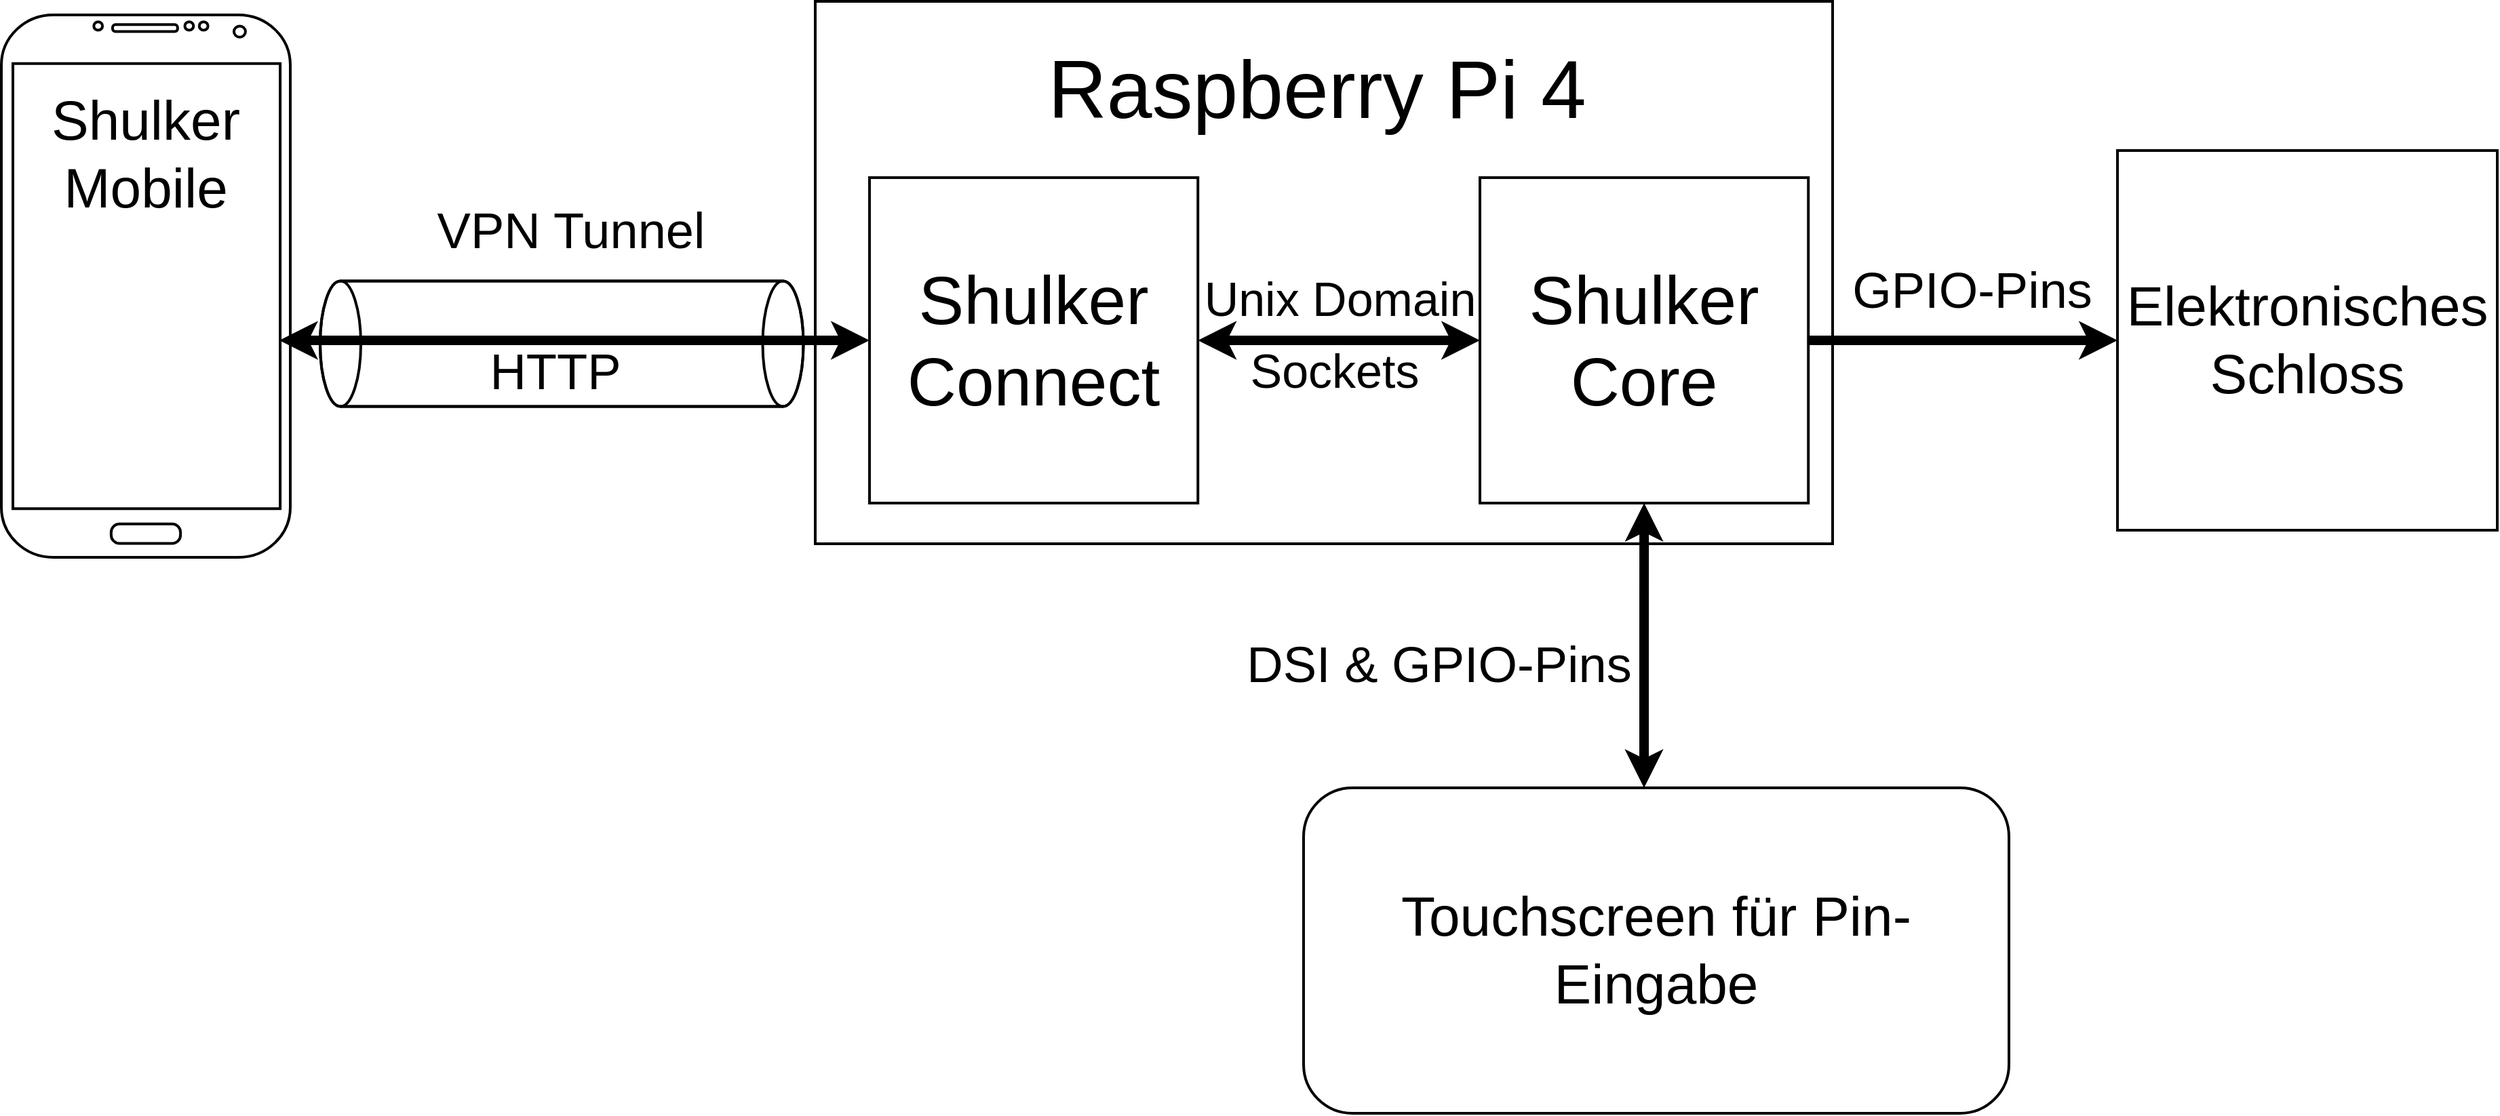 <mxfile version="17.0.0" type="device"><diagram id="-S91PiEz341twM0KKA9e" name="Page-1"><mxGraphModel dx="2903" dy="1072" grid="1" gridSize="10" guides="1" tooltips="1" connect="1" arrows="1" fold="1" page="1" pageScale="1" pageWidth="827" pageHeight="1169" math="0" shadow="0"><root><mxCell id="0"/><mxCell id="1" parent="0"/><mxCell id="eSkcu3Za2X-PdHiZy6gy-13" value="" style="group" parent="1" vertex="1" connectable="0"><mxGeometry x="-640" y="90" width="213" height="400" as="geometry"/></mxCell><mxCell id="eSkcu3Za2X-PdHiZy6gy-11" value="" style="verticalLabelPosition=bottom;verticalAlign=top;html=1;shadow=0;dashed=0;strokeWidth=2;shape=mxgraph.android.phone2;strokeColor=default;rounded=0;glass=0;sketch=0;fontSize=59;fillColor=none;" parent="eSkcu3Za2X-PdHiZy6gy-13" vertex="1"><mxGeometry width="213" height="400" as="geometry"/></mxCell><mxCell id="eSkcu3Za2X-PdHiZy6gy-12" value="Shulker Mobile" style="text;html=1;strokeColor=none;fillColor=none;align=center;verticalAlign=middle;whiteSpace=wrap;rounded=0;shadow=0;glass=0;sketch=0;fontSize=41;" parent="eSkcu3Za2X-PdHiZy6gy-13" vertex="1"><mxGeometry x="11.833" y="39.996" width="189.333" height="125.714" as="geometry"/></mxCell><mxCell id="eSkcu3Za2X-PdHiZy6gy-41" style="edgeStyle=orthogonalEdgeStyle;rounded=0;jumpStyle=none;orthogonalLoop=1;jettySize=auto;html=1;entryX=0.5;entryY=1;entryDx=0;entryDy=0;shadow=0;fontSize=37;startArrow=classic;startFill=1;strokeWidth=7;" parent="1" source="eSkcu3Za2X-PdHiZy6gy-16" target="eSkcu3Za2X-PdHiZy6gy-26" edge="1"><mxGeometry relative="1" as="geometry"><Array as="points"><mxPoint x="571" y="610"/><mxPoint x="571" y="610"/></Array></mxGeometry></mxCell><mxCell id="eSkcu3Za2X-PdHiZy6gy-16" value="Touchscreen für Pin-Eingabe" style="rounded=1;whiteSpace=wrap;html=1;shadow=0;glass=0;sketch=0;fontSize=41;strokeColor=#000000;strokeWidth=2;fillColor=none;" parent="1" vertex="1"><mxGeometry x="320" y="660" width="520" height="240" as="geometry"/></mxCell><mxCell id="eSkcu3Za2X-PdHiZy6gy-19" value="Elektronisches Schloss" style="rounded=0;whiteSpace=wrap;html=1;shadow=0;glass=0;sketch=0;fontSize=41;strokeColor=#000000;strokeWidth=2;fillColor=none;" parent="1" vertex="1"><mxGeometry x="920" y="190" width="280" height="280" as="geometry"/></mxCell><mxCell id="eSkcu3Za2X-PdHiZy6gy-20" value="" style="rounded=0;whiteSpace=wrap;html=1;shadow=0;glass=0;sketch=0;fontSize=41;strokeColor=#000000;strokeWidth=2;fillColor=none;" parent="1" vertex="1"><mxGeometry x="-40" y="80" width="750" height="400" as="geometry"/></mxCell><mxCell id="eSkcu3Za2X-PdHiZy6gy-4" value="&lt;font style=&quot;font-size: 60px&quot;&gt;Raspberry Pi 4&lt;/font&gt;" style="text;html=1;strokeColor=none;fillColor=none;align=center;verticalAlign=middle;rounded=0;shadow=0;sketch=0;glass=0;fontStyle=0;whiteSpace=wrap;" parent="1" vertex="1"><mxGeometry x="10" y="90" width="640" height="109.09" as="geometry"/></mxCell><mxCell id="eSkcu3Za2X-PdHiZy6gy-23" value="" style="group" parent="1" vertex="1" connectable="0"><mxGeometry x="0.005" y="210.002" width="242.105" height="240" as="geometry"/></mxCell><mxCell id="eSkcu3Za2X-PdHiZy6gy-8" value="" style="rounded=0;whiteSpace=wrap;html=1;shadow=0;glass=0;sketch=0;fontSize=40;strokeColor=default;fillColor=none;strokeWidth=2;" parent="eSkcu3Za2X-PdHiZy6gy-23" vertex="1"><mxGeometry width="242.105" height="240" as="geometry"/></mxCell><mxCell id="eSkcu3Za2X-PdHiZy6gy-10" value="&lt;div style=&quot;font-size: 50px&quot; align=&quot;center&quot;&gt;&lt;font style=&quot;font-size: 50px&quot;&gt;Shulker Connect&lt;br&gt;&lt;/font&gt;&lt;/div&gt;" style="text;html=1;strokeColor=none;fillColor=none;align=center;verticalAlign=middle;whiteSpace=wrap;rounded=0;shadow=0;glass=0;sketch=0;fontSize=40;" parent="eSkcu3Za2X-PdHiZy6gy-23" vertex="1"><mxGeometry width="242.105" height="240" as="geometry"/></mxCell><mxCell id="eSkcu3Za2X-PdHiZy6gy-24" value="" style="group" parent="1" vertex="1" connectable="0"><mxGeometry x="450.005" y="210.002" width="242.105" height="240" as="geometry"/></mxCell><mxCell id="eSkcu3Za2X-PdHiZy6gy-25" value="" style="rounded=0;whiteSpace=wrap;html=1;shadow=0;glass=0;sketch=0;fontSize=40;strokeColor=default;fillColor=none;strokeWidth=2;" parent="eSkcu3Za2X-PdHiZy6gy-24" vertex="1"><mxGeometry width="242.105" height="240" as="geometry"/></mxCell><mxCell id="eSkcu3Za2X-PdHiZy6gy-26" value="&lt;div style=&quot;font-size: 50px&quot; align=&quot;center&quot;&gt;&lt;font style=&quot;font-size: 50px&quot;&gt;Shulker Core&lt;br&gt;&lt;/font&gt;&lt;/div&gt;" style="text;html=1;strokeColor=none;fillColor=none;align=center;verticalAlign=middle;whiteSpace=wrap;rounded=0;shadow=0;glass=0;sketch=0;fontSize=40;" parent="eSkcu3Za2X-PdHiZy6gy-24" vertex="1"><mxGeometry width="242.105" height="240" as="geometry"/></mxCell><mxCell id="eSkcu3Za2X-PdHiZy6gy-32" style="edgeStyle=orthogonalEdgeStyle;rounded=0;jumpStyle=none;orthogonalLoop=1;jettySize=auto;html=1;shadow=0;fontSize=60;startArrow=classic;startFill=1;strokeWidth=7;entryX=0.962;entryY=0.6;entryDx=0;entryDy=0;entryPerimeter=0;" parent="1" source="eSkcu3Za2X-PdHiZy6gy-10" target="eSkcu3Za2X-PdHiZy6gy-11" edge="1"><mxGeometry relative="1" as="geometry"><Array as="points"/></mxGeometry></mxCell><mxCell id="eSkcu3Za2X-PdHiZy6gy-33" value="" style="shape=cylinder3;whiteSpace=wrap;html=1;boundedLbl=1;backgroundOutline=1;size=15;rounded=0;shadow=0;glass=0;sketch=0;fontSize=60;strokeColor=#000000;strokeWidth=2;fillColor=none;rotation=-90;" parent="1" vertex="1"><mxGeometry x="-273.12" y="154.38" width="92.5" height="356.25" as="geometry"/></mxCell><mxCell id="eSkcu3Za2X-PdHiZy6gy-34" value="&lt;font style=&quot;font-size: 37px&quot;&gt;HTTP&lt;/font&gt;" style="text;html=1;strokeColor=none;fillColor=none;align=center;verticalAlign=middle;whiteSpace=wrap;rounded=0;shadow=0;glass=0;sketch=0;fontSize=60;" parent="1" vertex="1"><mxGeometry x="-300" y="320" width="136.87" height="50" as="geometry"/></mxCell><mxCell id="eSkcu3Za2X-PdHiZy6gy-35" value="VPN Tunnel" style="text;html=1;strokeColor=none;fillColor=none;align=center;verticalAlign=middle;whiteSpace=wrap;rounded=0;shadow=0;glass=0;sketch=0;fontSize=37;" parent="1" vertex="1"><mxGeometry x="-390" y="220" width="340" height="60" as="geometry"/></mxCell><mxCell id="eSkcu3Za2X-PdHiZy6gy-36" value="" style="shape=cylinder3;whiteSpace=wrap;html=1;boundedLbl=1;backgroundOutline=1;size=15;rounded=0;shadow=0;glass=0;sketch=0;fontSize=60;strokeColor=#000000;strokeWidth=2;fillColor=none;rotation=90;" parent="1" vertex="1"><mxGeometry x="-273.12" y="154.38" width="92.5" height="356.25" as="geometry"/></mxCell><mxCell id="eSkcu3Za2X-PdHiZy6gy-38" style="edgeStyle=orthogonalEdgeStyle;rounded=0;jumpStyle=none;orthogonalLoop=1;jettySize=auto;html=1;exitX=1;exitY=0.5;exitDx=0;exitDy=0;entryX=0;entryY=0.5;entryDx=0;entryDy=0;shadow=0;fontSize=37;startArrow=classic;startFill=1;strokeWidth=7;" parent="1" source="eSkcu3Za2X-PdHiZy6gy-10" target="eSkcu3Za2X-PdHiZy6gy-26" edge="1"><mxGeometry relative="1" as="geometry"/></mxCell><mxCell id="eSkcu3Za2X-PdHiZy6gy-39" value="&lt;font style=&quot;font-size: 35px&quot;&gt;Unix Domain &lt;/font&gt;" style="text;html=1;strokeColor=none;fillColor=none;align=center;verticalAlign=middle;whiteSpace=wrap;rounded=0;shadow=0;glass=0;sketch=0;fontSize=37;" parent="1" vertex="1"><mxGeometry x="222" y="270" width="250" height="60" as="geometry"/></mxCell><mxCell id="eSkcu3Za2X-PdHiZy6gy-40" value="&lt;font style=&quot;font-size: 35px&quot;&gt;Sockets&lt;/font&gt;" style="text;html=1;strokeColor=none;fillColor=none;align=center;verticalAlign=middle;whiteSpace=wrap;rounded=0;shadow=0;glass=0;sketch=0;fontSize=37;" parent="1" vertex="1"><mxGeometry x="258" y="328" width="170" height="50" as="geometry"/></mxCell><mxCell id="eSkcu3Za2X-PdHiZy6gy-42" value="DSI &amp;amp; GPIO-Pins" style="text;html=1;strokeColor=none;fillColor=none;align=center;verticalAlign=middle;whiteSpace=wrap;rounded=0;shadow=0;glass=0;sketch=0;fontSize=37;" parent="1" vertex="1"><mxGeometry x="270" y="530" width="300" height="80" as="geometry"/></mxCell><mxCell id="8-v78XHkCw-8JeaibDiv-5" style="edgeStyle=orthogonalEdgeStyle;rounded=0;jumpStyle=none;orthogonalLoop=1;jettySize=auto;html=1;entryX=1;entryY=0.5;entryDx=0;entryDy=0;shadow=0;fontSize=37;startArrow=classic;startFill=1;strokeWidth=7;exitX=0;exitY=0.5;exitDx=0;exitDy=0;endArrow=none;endFill=0;" edge="1" parent="1" source="eSkcu3Za2X-PdHiZy6gy-19" target="eSkcu3Za2X-PdHiZy6gy-26"><mxGeometry relative="1" as="geometry"><Array as="points"><mxPoint x="860" y="330"/></Array><mxPoint x="581.091" y="670" as="sourcePoint"/><mxPoint x="581.057" y="460.002" as="targetPoint"/></mxGeometry></mxCell><mxCell id="8-v78XHkCw-8JeaibDiv-30" value="&lt;div&gt;GPIO-Pins&lt;/div&gt;" style="text;html=1;strokeColor=none;fillColor=none;align=center;verticalAlign=middle;whiteSpace=wrap;rounded=0;shadow=0;glass=0;sketch=0;fontSize=37;" vertex="1" parent="1"><mxGeometry x="663" y="254" width="300" height="80" as="geometry"/></mxCell></root></mxGraphModel></diagram></mxfile>